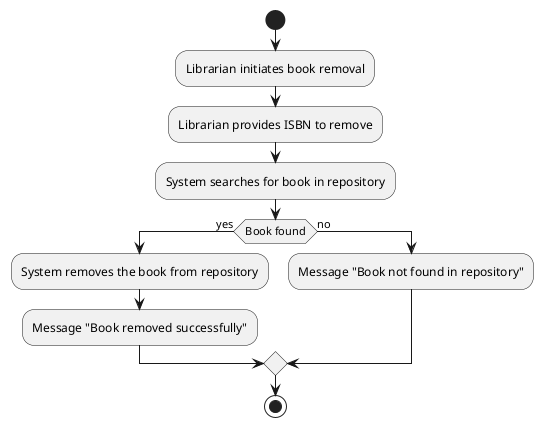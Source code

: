 @startuml

start
:Librarian initiates book removal;
:Librarian provides ISBN to remove;
:System searches for book in repository;
if (Book found) then (yes)
  :System removes the book from repository;
  :Message "Book removed successfully";
else (no)
  :Message "Book not found in repository";
endif
stop

@enduml
